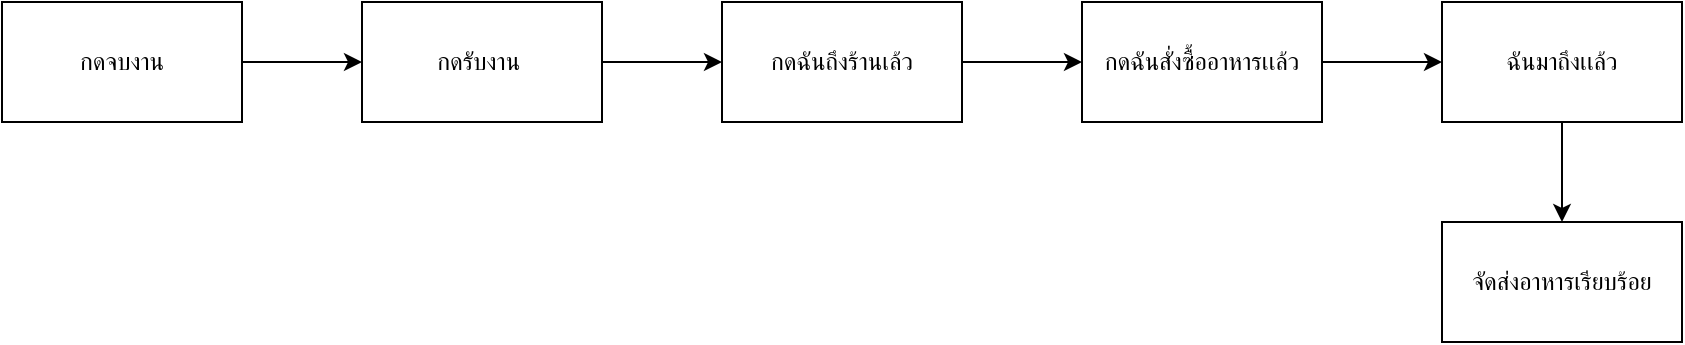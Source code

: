 <mxfile version="20.2.0" type="device"><diagram id="e2EuxUwOV2Qyj1g-kn28" name="หน้า-1"><mxGraphModel dx="868" dy="425" grid="1" gridSize="10" guides="1" tooltips="1" connect="1" arrows="1" fold="1" page="1" pageScale="1" pageWidth="827" pageHeight="1169" math="0" shadow="0"><root><mxCell id="0"/><mxCell id="1" parent="0"/><mxCell id="fFpr-c-uLEFX7ZTnzjiv-7" style="edgeStyle=orthogonalEdgeStyle;rounded=0;orthogonalLoop=1;jettySize=auto;html=1;exitX=1;exitY=0.5;exitDx=0;exitDy=0;entryX=0;entryY=0.5;entryDx=0;entryDy=0;" edge="1" parent="1" source="fFpr-c-uLEFX7ZTnzjiv-1" target="fFpr-c-uLEFX7ZTnzjiv-2"><mxGeometry relative="1" as="geometry"/></mxCell><mxCell id="fFpr-c-uLEFX7ZTnzjiv-1" value="กดจบงาน" style="rounded=0;whiteSpace=wrap;html=1;" vertex="1" parent="1"><mxGeometry x="30" y="240" width="120" height="60" as="geometry"/></mxCell><mxCell id="fFpr-c-uLEFX7ZTnzjiv-8" style="edgeStyle=orthogonalEdgeStyle;rounded=0;orthogonalLoop=1;jettySize=auto;html=1;exitX=1;exitY=0.5;exitDx=0;exitDy=0;entryX=0;entryY=0.5;entryDx=0;entryDy=0;" edge="1" parent="1" source="fFpr-c-uLEFX7ZTnzjiv-2" target="fFpr-c-uLEFX7ZTnzjiv-3"><mxGeometry relative="1" as="geometry"/></mxCell><mxCell id="fFpr-c-uLEFX7ZTnzjiv-2" value="กดรับงาน&amp;nbsp;" style="rounded=0;whiteSpace=wrap;html=1;" vertex="1" parent="1"><mxGeometry x="210" y="240" width="120" height="60" as="geometry"/></mxCell><mxCell id="fFpr-c-uLEFX7ZTnzjiv-9" style="edgeStyle=orthogonalEdgeStyle;rounded=0;orthogonalLoop=1;jettySize=auto;html=1;exitX=1;exitY=0.5;exitDx=0;exitDy=0;" edge="1" parent="1" source="fFpr-c-uLEFX7ZTnzjiv-3" target="fFpr-c-uLEFX7ZTnzjiv-4"><mxGeometry relative="1" as="geometry"/></mxCell><mxCell id="fFpr-c-uLEFX7ZTnzjiv-3" value="กดฉันถึงร้านเล้ว" style="rounded=0;whiteSpace=wrap;html=1;" vertex="1" parent="1"><mxGeometry x="390" y="240" width="120" height="60" as="geometry"/></mxCell><mxCell id="fFpr-c-uLEFX7ZTnzjiv-10" style="edgeStyle=orthogonalEdgeStyle;rounded=0;orthogonalLoop=1;jettySize=auto;html=1;exitX=1;exitY=0.5;exitDx=0;exitDy=0;entryX=0;entryY=0.5;entryDx=0;entryDy=0;" edge="1" parent="1" source="fFpr-c-uLEFX7ZTnzjiv-4" target="fFpr-c-uLEFX7ZTnzjiv-5"><mxGeometry relative="1" as="geometry"/></mxCell><mxCell id="fFpr-c-uLEFX7ZTnzjiv-4" value="กดฉันสั่งซื้ออาหารเเล้ว" style="rounded=0;whiteSpace=wrap;html=1;" vertex="1" parent="1"><mxGeometry x="570" y="240" width="120" height="60" as="geometry"/></mxCell><mxCell id="fFpr-c-uLEFX7ZTnzjiv-11" style="edgeStyle=orthogonalEdgeStyle;rounded=0;orthogonalLoop=1;jettySize=auto;html=1;exitX=0.5;exitY=1;exitDx=0;exitDy=0;entryX=0.5;entryY=0;entryDx=0;entryDy=0;" edge="1" parent="1" source="fFpr-c-uLEFX7ZTnzjiv-5" target="fFpr-c-uLEFX7ZTnzjiv-6"><mxGeometry relative="1" as="geometry"/></mxCell><mxCell id="fFpr-c-uLEFX7ZTnzjiv-5" value="ฉันมาถึงเเล้ว" style="rounded=0;whiteSpace=wrap;html=1;" vertex="1" parent="1"><mxGeometry x="750" y="240" width="120" height="60" as="geometry"/></mxCell><mxCell id="fFpr-c-uLEFX7ZTnzjiv-6" value="จัดส่งอาหารเรียบร้อย" style="rounded=0;whiteSpace=wrap;html=1;" vertex="1" parent="1"><mxGeometry x="750" y="350" width="120" height="60" as="geometry"/></mxCell></root></mxGraphModel></diagram></mxfile>